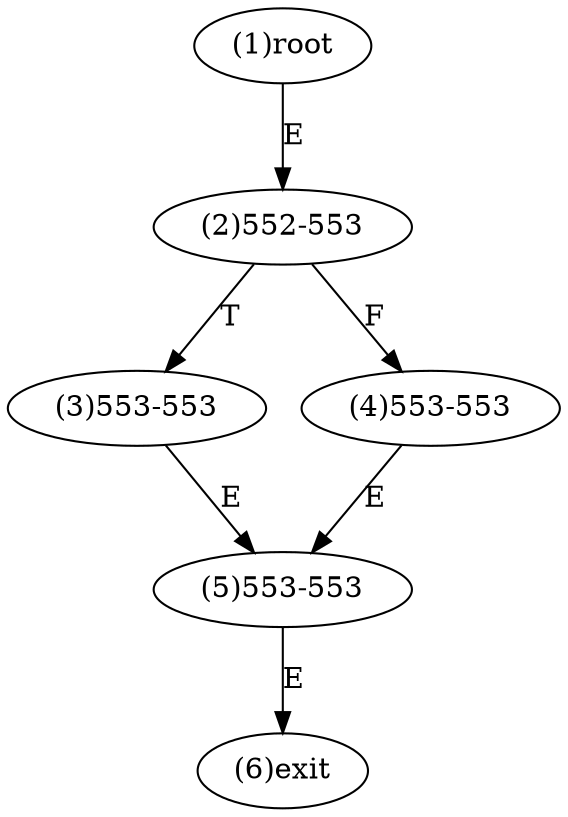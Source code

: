 digraph "" { 
1[ label="(1)root"];
2[ label="(2)552-553"];
3[ label="(3)553-553"];
4[ label="(4)553-553"];
5[ label="(5)553-553"];
6[ label="(6)exit"];
1->2[ label="E"];
2->4[ label="F"];
2->3[ label="T"];
3->5[ label="E"];
4->5[ label="E"];
5->6[ label="E"];
}